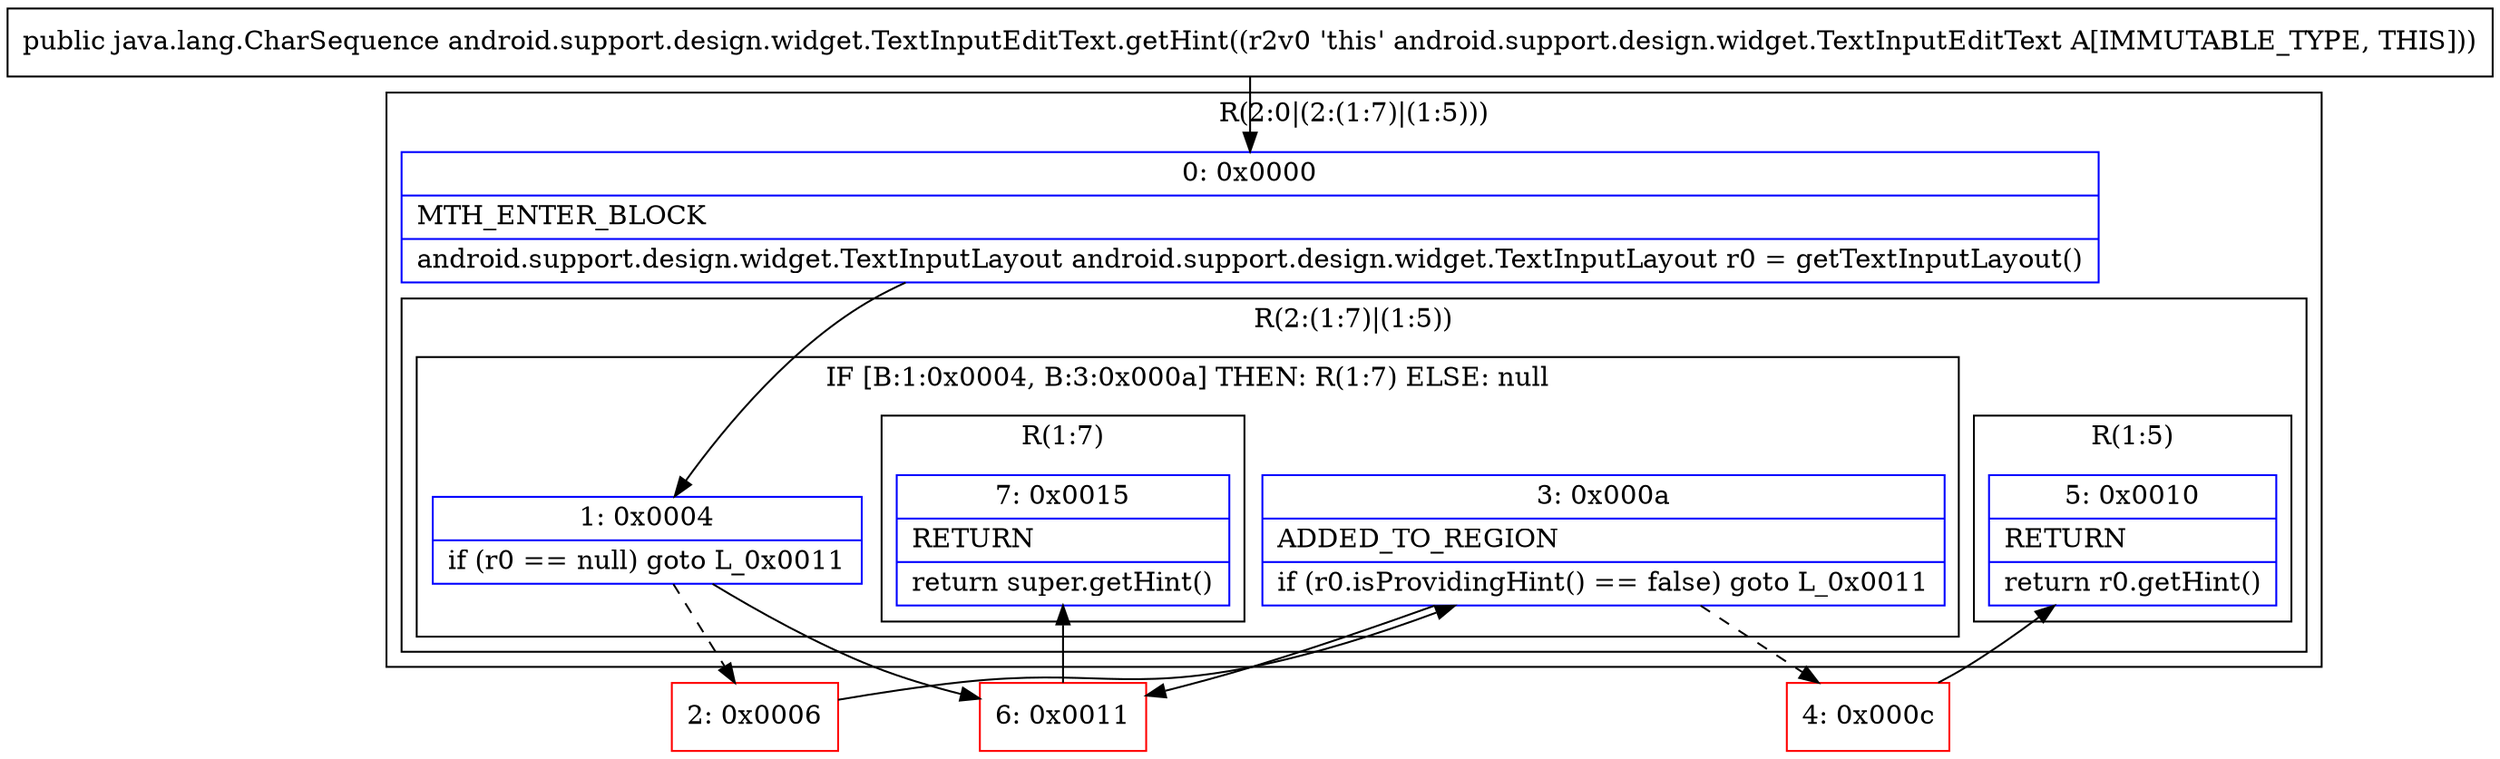 digraph "CFG forandroid.support.design.widget.TextInputEditText.getHint()Ljava\/lang\/CharSequence;" {
subgraph cluster_Region_1856609243 {
label = "R(2:0|(2:(1:7)|(1:5)))";
node [shape=record,color=blue];
Node_0 [shape=record,label="{0\:\ 0x0000|MTH_ENTER_BLOCK\l|android.support.design.widget.TextInputLayout android.support.design.widget.TextInputLayout r0 = getTextInputLayout()\l}"];
subgraph cluster_Region_284418193 {
label = "R(2:(1:7)|(1:5))";
node [shape=record,color=blue];
subgraph cluster_IfRegion_1063644827 {
label = "IF [B:1:0x0004, B:3:0x000a] THEN: R(1:7) ELSE: null";
node [shape=record,color=blue];
Node_1 [shape=record,label="{1\:\ 0x0004|if (r0 == null) goto L_0x0011\l}"];
Node_3 [shape=record,label="{3\:\ 0x000a|ADDED_TO_REGION\l|if (r0.isProvidingHint() == false) goto L_0x0011\l}"];
subgraph cluster_Region_730509993 {
label = "R(1:7)";
node [shape=record,color=blue];
Node_7 [shape=record,label="{7\:\ 0x0015|RETURN\l|return super.getHint()\l}"];
}
}
subgraph cluster_Region_1616655554 {
label = "R(1:5)";
node [shape=record,color=blue];
Node_5 [shape=record,label="{5\:\ 0x0010|RETURN\l|return r0.getHint()\l}"];
}
}
}
Node_2 [shape=record,color=red,label="{2\:\ 0x0006}"];
Node_4 [shape=record,color=red,label="{4\:\ 0x000c}"];
Node_6 [shape=record,color=red,label="{6\:\ 0x0011}"];
MethodNode[shape=record,label="{public java.lang.CharSequence android.support.design.widget.TextInputEditText.getHint((r2v0 'this' android.support.design.widget.TextInputEditText A[IMMUTABLE_TYPE, THIS])) }"];
MethodNode -> Node_0;
Node_0 -> Node_1;
Node_1 -> Node_2[style=dashed];
Node_1 -> Node_6;
Node_3 -> Node_4[style=dashed];
Node_3 -> Node_6;
Node_2 -> Node_3;
Node_4 -> Node_5;
Node_6 -> Node_7;
}

